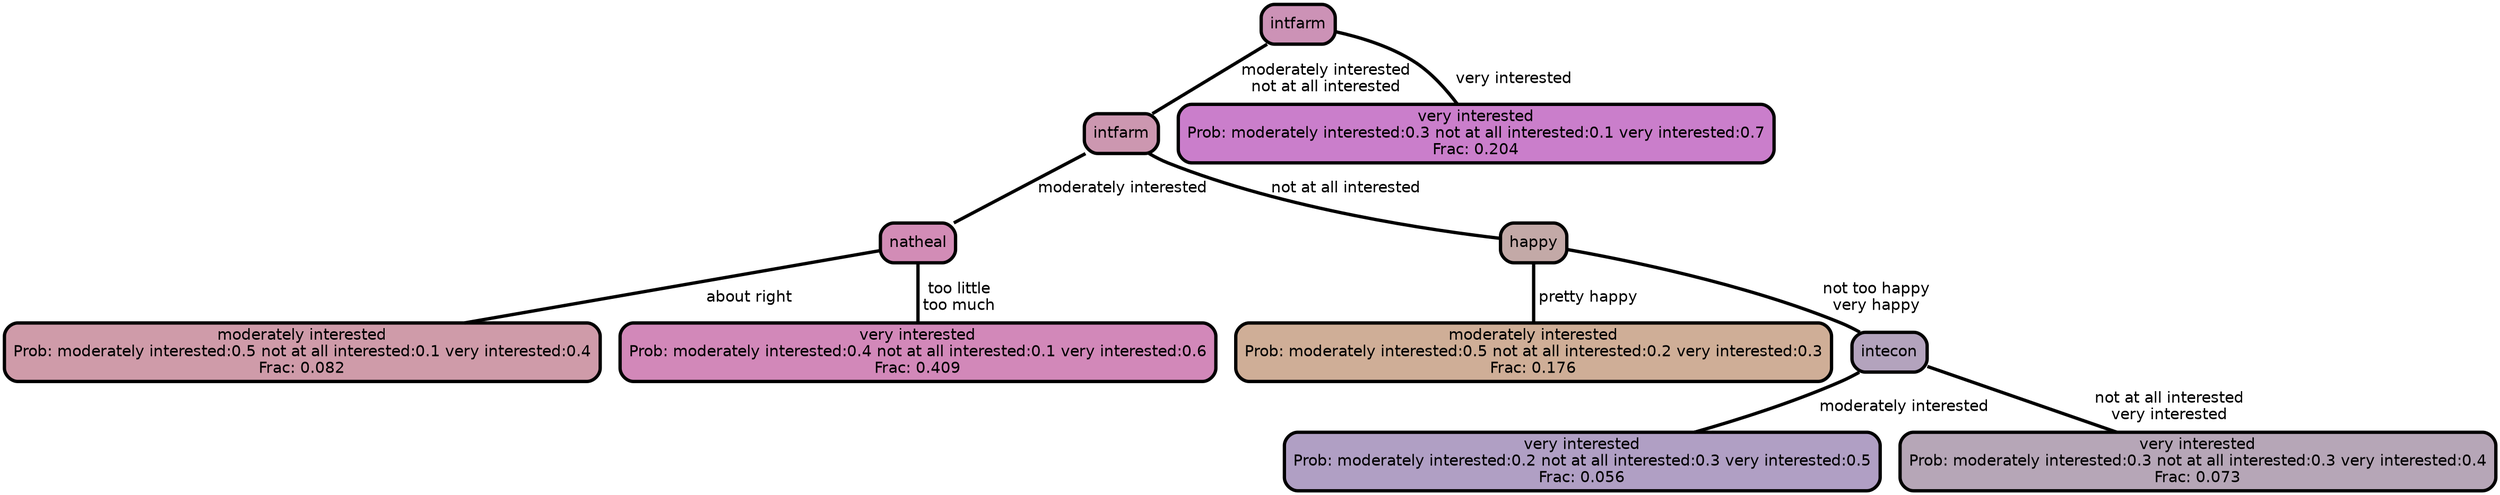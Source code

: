 graph Tree {
node [shape=box, style="filled, rounded",color="black",penwidth="3",fontcolor="black",                 fontname=helvetica] ;
graph [ranksep="0 equally", splines=straight,                 bgcolor=transparent, dpi=200] ;
edge [fontname=helvetica, color=black] ;
0 [label="moderately interested
Prob: moderately interested:0.5 not at all interested:0.1 very interested:0.4
Frac: 0.082", fillcolor="#cf9ba9"] ;
1 [label="natheal", fillcolor="#d28cb6"] ;
2 [label="very interested
Prob: moderately interested:0.4 not at all interested:0.1 very interested:0.6
Frac: 0.409", fillcolor="#d288b9"] ;
3 [label="intfarm", fillcolor="#cc97b0"] ;
4 [label="moderately interested
Prob: moderately interested:0.5 not at all interested:0.2 very interested:0.3
Frac: 0.176", fillcolor="#cfae97"] ;
5 [label="happy", fillcolor="#c3a9a7"] ;
6 [label="very interested
Prob: moderately interested:0.2 not at all interested:0.3 very interested:0.5
Frac: 0.056", fillcolor="#b09fc4"] ;
7 [label="intecon", fillcolor="#b3a3bd"] ;
8 [label="very interested
Prob: moderately interested:0.3 not at all interested:0.3 very interested:0.4
Frac: 0.073", fillcolor="#b6a6b7"] ;
9 [label="intfarm", fillcolor="#cc92b6"] ;
10 [label="very interested
Prob: moderately interested:0.3 not at all interested:0.1 very interested:0.7
Frac: 0.204", fillcolor="#ca7ecb"] ;
1 -- 0 [label=" about right",penwidth=3] ;
1 -- 2 [label=" too little\n too much",penwidth=3] ;
3 -- 1 [label=" moderately interested",penwidth=3] ;
3 -- 5 [label=" not at all interested",penwidth=3] ;
5 -- 4 [label=" pretty happy",penwidth=3] ;
5 -- 7 [label=" not too happy\n very happy",penwidth=3] ;
7 -- 6 [label=" moderately interested",penwidth=3] ;
7 -- 8 [label=" not at all interested\n very interested",penwidth=3] ;
9 -- 3 [label=" moderately interested\n not at all interested",penwidth=3] ;
9 -- 10 [label=" very interested",penwidth=3] ;
{rank = same;}}